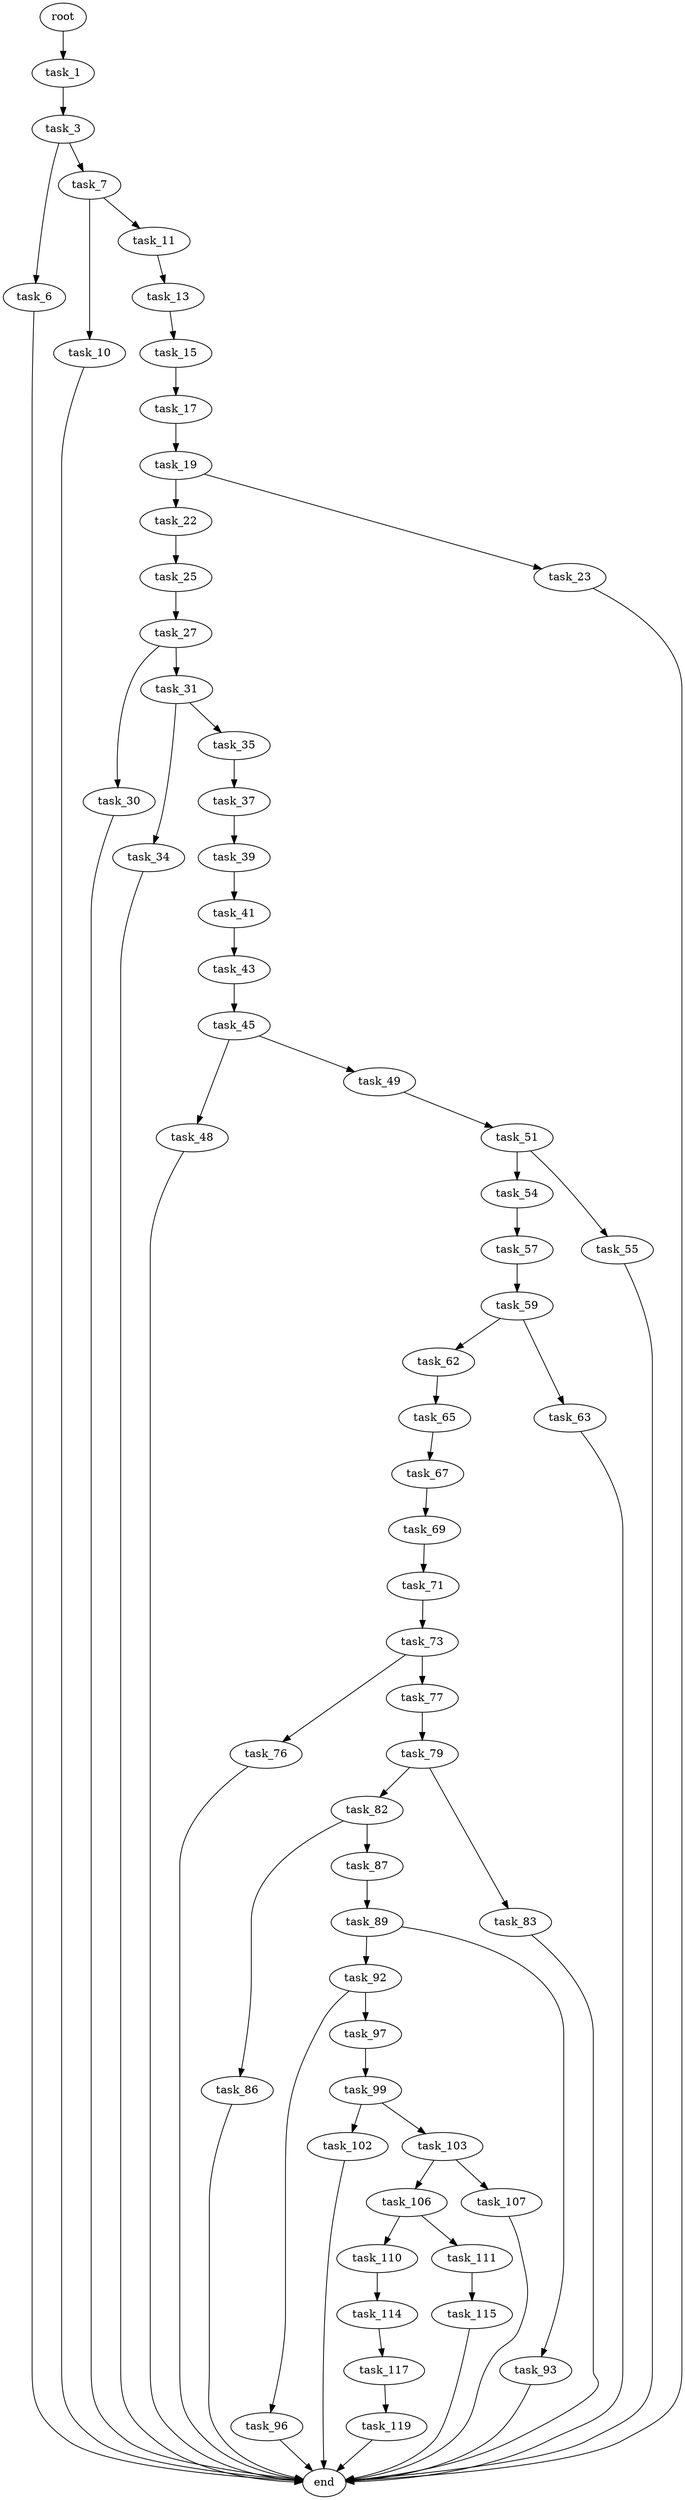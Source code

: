 digraph G {
  root [size="0.000000"];
  task_1 [size="144599714640.000000"];
  task_3 [size="8589934592.000000"];
  task_6 [size="134217728000.000000"];
  task_7 [size="17944838734.000000"];
  end [size="0.000000"];
  task_10 [size="11556836278.000000"];
  task_11 [size="40895897306.000000"];
  task_13 [size="782757789696.000000"];
  task_15 [size="73556212908.000000"];
  task_17 [size="368293445632.000000"];
  task_19 [size="1285914777.000000"];
  task_22 [size="558738526780.000000"];
  task_23 [size="103108373532.000000"];
  task_25 [size="835735431.000000"];
  task_27 [size="19134310869.000000"];
  task_30 [size="368293445632.000000"];
  task_31 [size="238847684298.000000"];
  task_34 [size="549755813888.000000"];
  task_35 [size="549755813888.000000"];
  task_37 [size="12919629544.000000"];
  task_39 [size="12876658579.000000"];
  task_41 [size="7623469203.000000"];
  task_43 [size="10412801620.000000"];
  task_45 [size="45473539665.000000"];
  task_48 [size="368293445632.000000"];
  task_49 [size="8589934592.000000"];
  task_51 [size="549755813888.000000"];
  task_54 [size="956625237.000000"];
  task_55 [size="549755813888.000000"];
  task_57 [size="68719476736.000000"];
  task_59 [size="549755813888.000000"];
  task_62 [size="13263338295.000000"];
  task_63 [size="7949509113.000000"];
  task_65 [size="36966673230.000000"];
  task_67 [size="5694576399.000000"];
  task_69 [size="134217728000.000000"];
  task_71 [size="28991029248.000000"];
  task_73 [size="134217728000.000000"];
  task_76 [size="1506692475.000000"];
  task_77 [size="3363586178.000000"];
  task_79 [size="1438881835.000000"];
  task_82 [size="782757789696.000000"];
  task_83 [size="117295571592.000000"];
  task_86 [size="134217728000.000000"];
  task_87 [size="15234370316.000000"];
  task_89 [size="11984619310.000000"];
  task_92 [size="27153813049.000000"];
  task_93 [size="463288604533.000000"];
  task_96 [size="96443848950.000000"];
  task_97 [size="1071985958617.000000"];
  task_99 [size="33549196747.000000"];
  task_102 [size="549755813888.000000"];
  task_103 [size="549755813888.000000"];
  task_106 [size="1073741824000.000000"];
  task_107 [size="110964650901.000000"];
  task_110 [size="10366409130.000000"];
  task_111 [size="343373853078.000000"];
  task_114 [size="24032134739.000000"];
  task_115 [size="1073741824000.000000"];
  task_117 [size="8589934592.000000"];
  task_119 [size="56176442822.000000"];

  root -> task_1 [size="1.000000"];
  task_1 -> task_3 [size="134217728.000000"];
  task_3 -> task_6 [size="33554432.000000"];
  task_3 -> task_7 [size="33554432.000000"];
  task_6 -> end [size="1.000000"];
  task_7 -> task_10 [size="536870912.000000"];
  task_7 -> task_11 [size="536870912.000000"];
  task_10 -> end [size="1.000000"];
  task_11 -> task_13 [size="679477248.000000"];
  task_13 -> task_15 [size="679477248.000000"];
  task_15 -> task_17 [size="134217728.000000"];
  task_17 -> task_19 [size="411041792.000000"];
  task_19 -> task_22 [size="75497472.000000"];
  task_19 -> task_23 [size="75497472.000000"];
  task_22 -> task_25 [size="838860800.000000"];
  task_23 -> end [size="1.000000"];
  task_25 -> task_27 [size="33554432.000000"];
  task_27 -> task_30 [size="75497472.000000"];
  task_27 -> task_31 [size="75497472.000000"];
  task_30 -> end [size="1.000000"];
  task_31 -> task_34 [size="679477248.000000"];
  task_31 -> task_35 [size="679477248.000000"];
  task_34 -> end [size="1.000000"];
  task_35 -> task_37 [size="536870912.000000"];
  task_37 -> task_39 [size="679477248.000000"];
  task_39 -> task_41 [size="209715200.000000"];
  task_41 -> task_43 [size="301989888.000000"];
  task_43 -> task_45 [size="209715200.000000"];
  task_45 -> task_48 [size="75497472.000000"];
  task_45 -> task_49 [size="75497472.000000"];
  task_48 -> end [size="1.000000"];
  task_49 -> task_51 [size="33554432.000000"];
  task_51 -> task_54 [size="536870912.000000"];
  task_51 -> task_55 [size="536870912.000000"];
  task_54 -> task_57 [size="33554432.000000"];
  task_55 -> end [size="1.000000"];
  task_57 -> task_59 [size="134217728.000000"];
  task_59 -> task_62 [size="536870912.000000"];
  task_59 -> task_63 [size="536870912.000000"];
  task_62 -> task_65 [size="209715200.000000"];
  task_63 -> end [size="1.000000"];
  task_65 -> task_67 [size="33554432.000000"];
  task_67 -> task_69 [size="134217728.000000"];
  task_69 -> task_71 [size="209715200.000000"];
  task_71 -> task_73 [size="75497472.000000"];
  task_73 -> task_76 [size="209715200.000000"];
  task_73 -> task_77 [size="209715200.000000"];
  task_76 -> end [size="1.000000"];
  task_77 -> task_79 [size="301989888.000000"];
  task_79 -> task_82 [size="33554432.000000"];
  task_79 -> task_83 [size="33554432.000000"];
  task_82 -> task_86 [size="679477248.000000"];
  task_82 -> task_87 [size="679477248.000000"];
  task_83 -> end [size="1.000000"];
  task_86 -> end [size="1.000000"];
  task_87 -> task_89 [size="536870912.000000"];
  task_89 -> task_92 [size="209715200.000000"];
  task_89 -> task_93 [size="209715200.000000"];
  task_92 -> task_96 [size="75497472.000000"];
  task_92 -> task_97 [size="75497472.000000"];
  task_93 -> end [size="1.000000"];
  task_96 -> end [size="1.000000"];
  task_97 -> task_99 [size="679477248.000000"];
  task_99 -> task_102 [size="679477248.000000"];
  task_99 -> task_103 [size="679477248.000000"];
  task_102 -> end [size="1.000000"];
  task_103 -> task_106 [size="536870912.000000"];
  task_103 -> task_107 [size="536870912.000000"];
  task_106 -> task_110 [size="838860800.000000"];
  task_106 -> task_111 [size="838860800.000000"];
  task_107 -> end [size="1.000000"];
  task_110 -> task_114 [size="209715200.000000"];
  task_111 -> task_115 [size="411041792.000000"];
  task_114 -> task_117 [size="679477248.000000"];
  task_115 -> end [size="1.000000"];
  task_117 -> task_119 [size="33554432.000000"];
  task_119 -> end [size="1.000000"];
}
